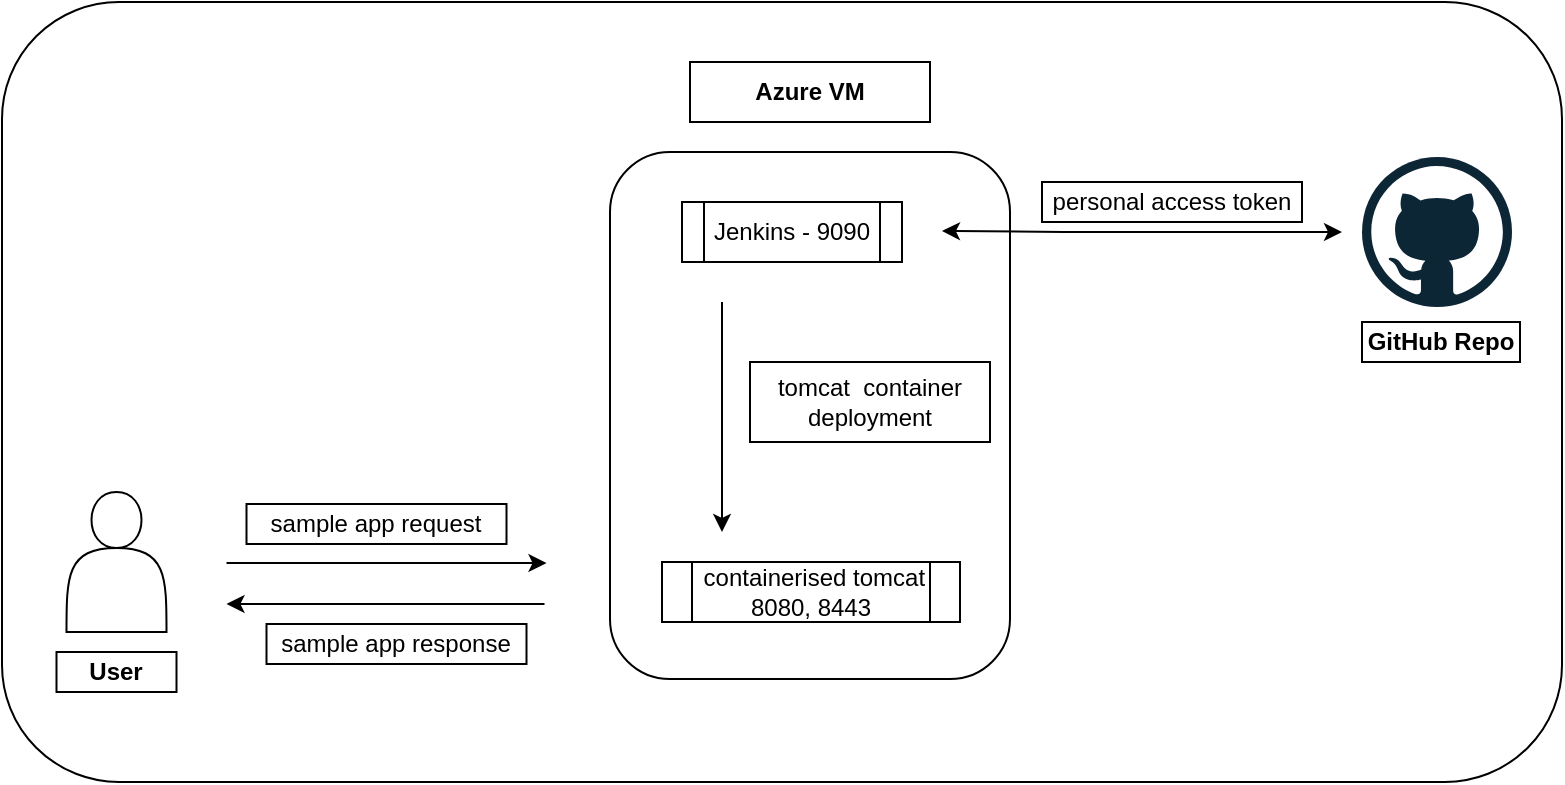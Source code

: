 <mxfile version="16.0.3" type="device"><diagram id="jLg9R73v0NRHzMh6KNkZ" name="demo-poc"><mxGraphModel dx="1316" dy="513" grid="1" gridSize="10" guides="1" tooltips="1" connect="1" arrows="1" fold="1" page="1" pageScale="1" pageWidth="827" pageHeight="1169" math="0" shadow="0"><root><mxCell id="bgGGrI2ZrfJBbmCoUfHu-0"/><mxCell id="bgGGrI2ZrfJBbmCoUfHu-1" parent="bgGGrI2ZrfJBbmCoUfHu-0"/><mxCell id="bgGGrI2ZrfJBbmCoUfHu-24" value="" style="rounded=1;whiteSpace=wrap;html=1;" vertex="1" parent="bgGGrI2ZrfJBbmCoUfHu-1"><mxGeometry x="23" y="40" width="780" height="390" as="geometry"/></mxCell><mxCell id="bgGGrI2ZrfJBbmCoUfHu-4" value="" style="rounded=1;whiteSpace=wrap;html=1;rotation=-90;" vertex="1" parent="bgGGrI2ZrfJBbmCoUfHu-1"><mxGeometry x="295.25" y="146.75" width="263.5" height="200" as="geometry"/></mxCell><mxCell id="bgGGrI2ZrfJBbmCoUfHu-5" value="Jenkins - 9090" style="shape=process;whiteSpace=wrap;html=1;backgroundOutline=1;" vertex="1" parent="bgGGrI2ZrfJBbmCoUfHu-1"><mxGeometry x="363" y="140" width="110" height="30" as="geometry"/></mxCell><mxCell id="bgGGrI2ZrfJBbmCoUfHu-6" value="&amp;nbsp;containerised tomcat 8080, 8443" style="shape=process;whiteSpace=wrap;html=1;backgroundOutline=1;" vertex="1" parent="bgGGrI2ZrfJBbmCoUfHu-1"><mxGeometry x="353" y="320" width="149" height="30" as="geometry"/></mxCell><mxCell id="bgGGrI2ZrfJBbmCoUfHu-7" value="" style="endArrow=classic;html=1;rounded=0;" edge="1" parent="bgGGrI2ZrfJBbmCoUfHu-1"><mxGeometry width="50" height="50" relative="1" as="geometry"><mxPoint x="383" y="190" as="sourcePoint"/><mxPoint x="383" y="305" as="targetPoint"/></mxGeometry></mxCell><mxCell id="bgGGrI2ZrfJBbmCoUfHu-8" value="tomcat&amp;nbsp; container deployment" style="rounded=0;whiteSpace=wrap;html=1;" vertex="1" parent="bgGGrI2ZrfJBbmCoUfHu-1"><mxGeometry x="397" y="220" width="120" height="40" as="geometry"/></mxCell><mxCell id="bgGGrI2ZrfJBbmCoUfHu-9" value="&lt;b&gt;Azure VM&lt;/b&gt;" style="rounded=0;whiteSpace=wrap;html=1;" vertex="1" parent="bgGGrI2ZrfJBbmCoUfHu-1"><mxGeometry x="367" y="70" width="120" height="30" as="geometry"/></mxCell><mxCell id="bgGGrI2ZrfJBbmCoUfHu-10" value="" style="dashed=0;outlineConnect=0;html=1;align=center;labelPosition=center;verticalLabelPosition=bottom;verticalAlign=top;shape=mxgraph.weblogos.github" vertex="1" parent="bgGGrI2ZrfJBbmCoUfHu-1"><mxGeometry x="703" y="117.5" width="75" height="75" as="geometry"/></mxCell><mxCell id="bgGGrI2ZrfJBbmCoUfHu-11" value="" style="endArrow=classic;startArrow=classic;html=1;rounded=0;" edge="1" parent="bgGGrI2ZrfJBbmCoUfHu-1"><mxGeometry width="50" height="50" relative="1" as="geometry"><mxPoint x="493" y="154.5" as="sourcePoint"/><mxPoint x="693" y="155" as="targetPoint"/><Array as="points"><mxPoint x="554" y="155"/></Array></mxGeometry></mxCell><mxCell id="bgGGrI2ZrfJBbmCoUfHu-12" value="personal access token" style="rounded=0;whiteSpace=wrap;html=1;" vertex="1" parent="bgGGrI2ZrfJBbmCoUfHu-1"><mxGeometry x="543" y="130" width="130" height="20" as="geometry"/></mxCell><mxCell id="bgGGrI2ZrfJBbmCoUfHu-13" value="&lt;b&gt;GitHub Repo&lt;/b&gt;" style="rounded=0;whiteSpace=wrap;html=1;" vertex="1" parent="bgGGrI2ZrfJBbmCoUfHu-1"><mxGeometry x="703" y="200" width="79" height="20" as="geometry"/></mxCell><mxCell id="bgGGrI2ZrfJBbmCoUfHu-15" value="" style="endArrow=classic;html=1;rounded=0;" edge="1" parent="bgGGrI2ZrfJBbmCoUfHu-1"><mxGeometry width="50" height="50" relative="1" as="geometry"><mxPoint x="294.25" y="341" as="sourcePoint"/><mxPoint x="135.25" y="341" as="targetPoint"/></mxGeometry></mxCell><mxCell id="bgGGrI2ZrfJBbmCoUfHu-16" value="" style="endArrow=classic;html=1;rounded=0;" edge="1" parent="bgGGrI2ZrfJBbmCoUfHu-1"><mxGeometry width="50" height="50" relative="1" as="geometry"><mxPoint x="135.25" y="320.5" as="sourcePoint"/><mxPoint x="295.25" y="320.5" as="targetPoint"/></mxGeometry></mxCell><mxCell id="bgGGrI2ZrfJBbmCoUfHu-17" value="sample app request" style="rounded=0;whiteSpace=wrap;html=1;" vertex="1" parent="bgGGrI2ZrfJBbmCoUfHu-1"><mxGeometry x="145.25" y="291" width="130" height="20" as="geometry"/></mxCell><mxCell id="bgGGrI2ZrfJBbmCoUfHu-18" value="sample app response" style="rounded=0;whiteSpace=wrap;html=1;" vertex="1" parent="bgGGrI2ZrfJBbmCoUfHu-1"><mxGeometry x="155.25" y="351" width="130" height="20" as="geometry"/></mxCell><mxCell id="bgGGrI2ZrfJBbmCoUfHu-22" value="" style="shape=actor;whiteSpace=wrap;html=1;" vertex="1" parent="bgGGrI2ZrfJBbmCoUfHu-1"><mxGeometry x="55.25" y="285" width="50" height="70" as="geometry"/></mxCell><mxCell id="bgGGrI2ZrfJBbmCoUfHu-23" value="&lt;b&gt;User&lt;/b&gt;" style="rounded=0;whiteSpace=wrap;html=1;" vertex="1" parent="bgGGrI2ZrfJBbmCoUfHu-1"><mxGeometry x="50.25" y="365" width="60" height="20" as="geometry"/></mxCell></root></mxGraphModel></diagram></mxfile>
